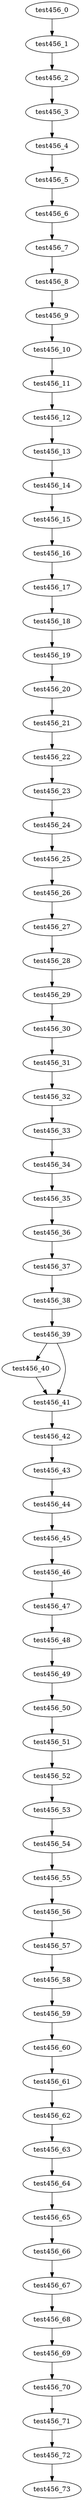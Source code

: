 digraph G {
test456_0->test456_1;
test456_1->test456_2;
test456_2->test456_3;
test456_3->test456_4;
test456_4->test456_5;
test456_5->test456_6;
test456_6->test456_7;
test456_7->test456_8;
test456_8->test456_9;
test456_9->test456_10;
test456_10->test456_11;
test456_11->test456_12;
test456_12->test456_13;
test456_13->test456_14;
test456_14->test456_15;
test456_15->test456_16;
test456_16->test456_17;
test456_17->test456_18;
test456_18->test456_19;
test456_19->test456_20;
test456_20->test456_21;
test456_21->test456_22;
test456_22->test456_23;
test456_23->test456_24;
test456_24->test456_25;
test456_25->test456_26;
test456_26->test456_27;
test456_27->test456_28;
test456_28->test456_29;
test456_29->test456_30;
test456_30->test456_31;
test456_31->test456_32;
test456_32->test456_33;
test456_33->test456_34;
test456_34->test456_35;
test456_35->test456_36;
test456_36->test456_37;
test456_37->test456_38;
test456_38->test456_39;
test456_39->test456_40;
test456_39->test456_41;
test456_40->test456_41;
test456_41->test456_42;
test456_42->test456_43;
test456_43->test456_44;
test456_44->test456_45;
test456_45->test456_46;
test456_46->test456_47;
test456_47->test456_48;
test456_48->test456_49;
test456_49->test456_50;
test456_50->test456_51;
test456_51->test456_52;
test456_52->test456_53;
test456_53->test456_54;
test456_54->test456_55;
test456_55->test456_56;
test456_56->test456_57;
test456_57->test456_58;
test456_58->test456_59;
test456_59->test456_60;
test456_60->test456_61;
test456_61->test456_62;
test456_62->test456_63;
test456_63->test456_64;
test456_64->test456_65;
test456_65->test456_66;
test456_66->test456_67;
test456_67->test456_68;
test456_68->test456_69;
test456_69->test456_70;
test456_70->test456_71;
test456_71->test456_72;
test456_72->test456_73;

}
